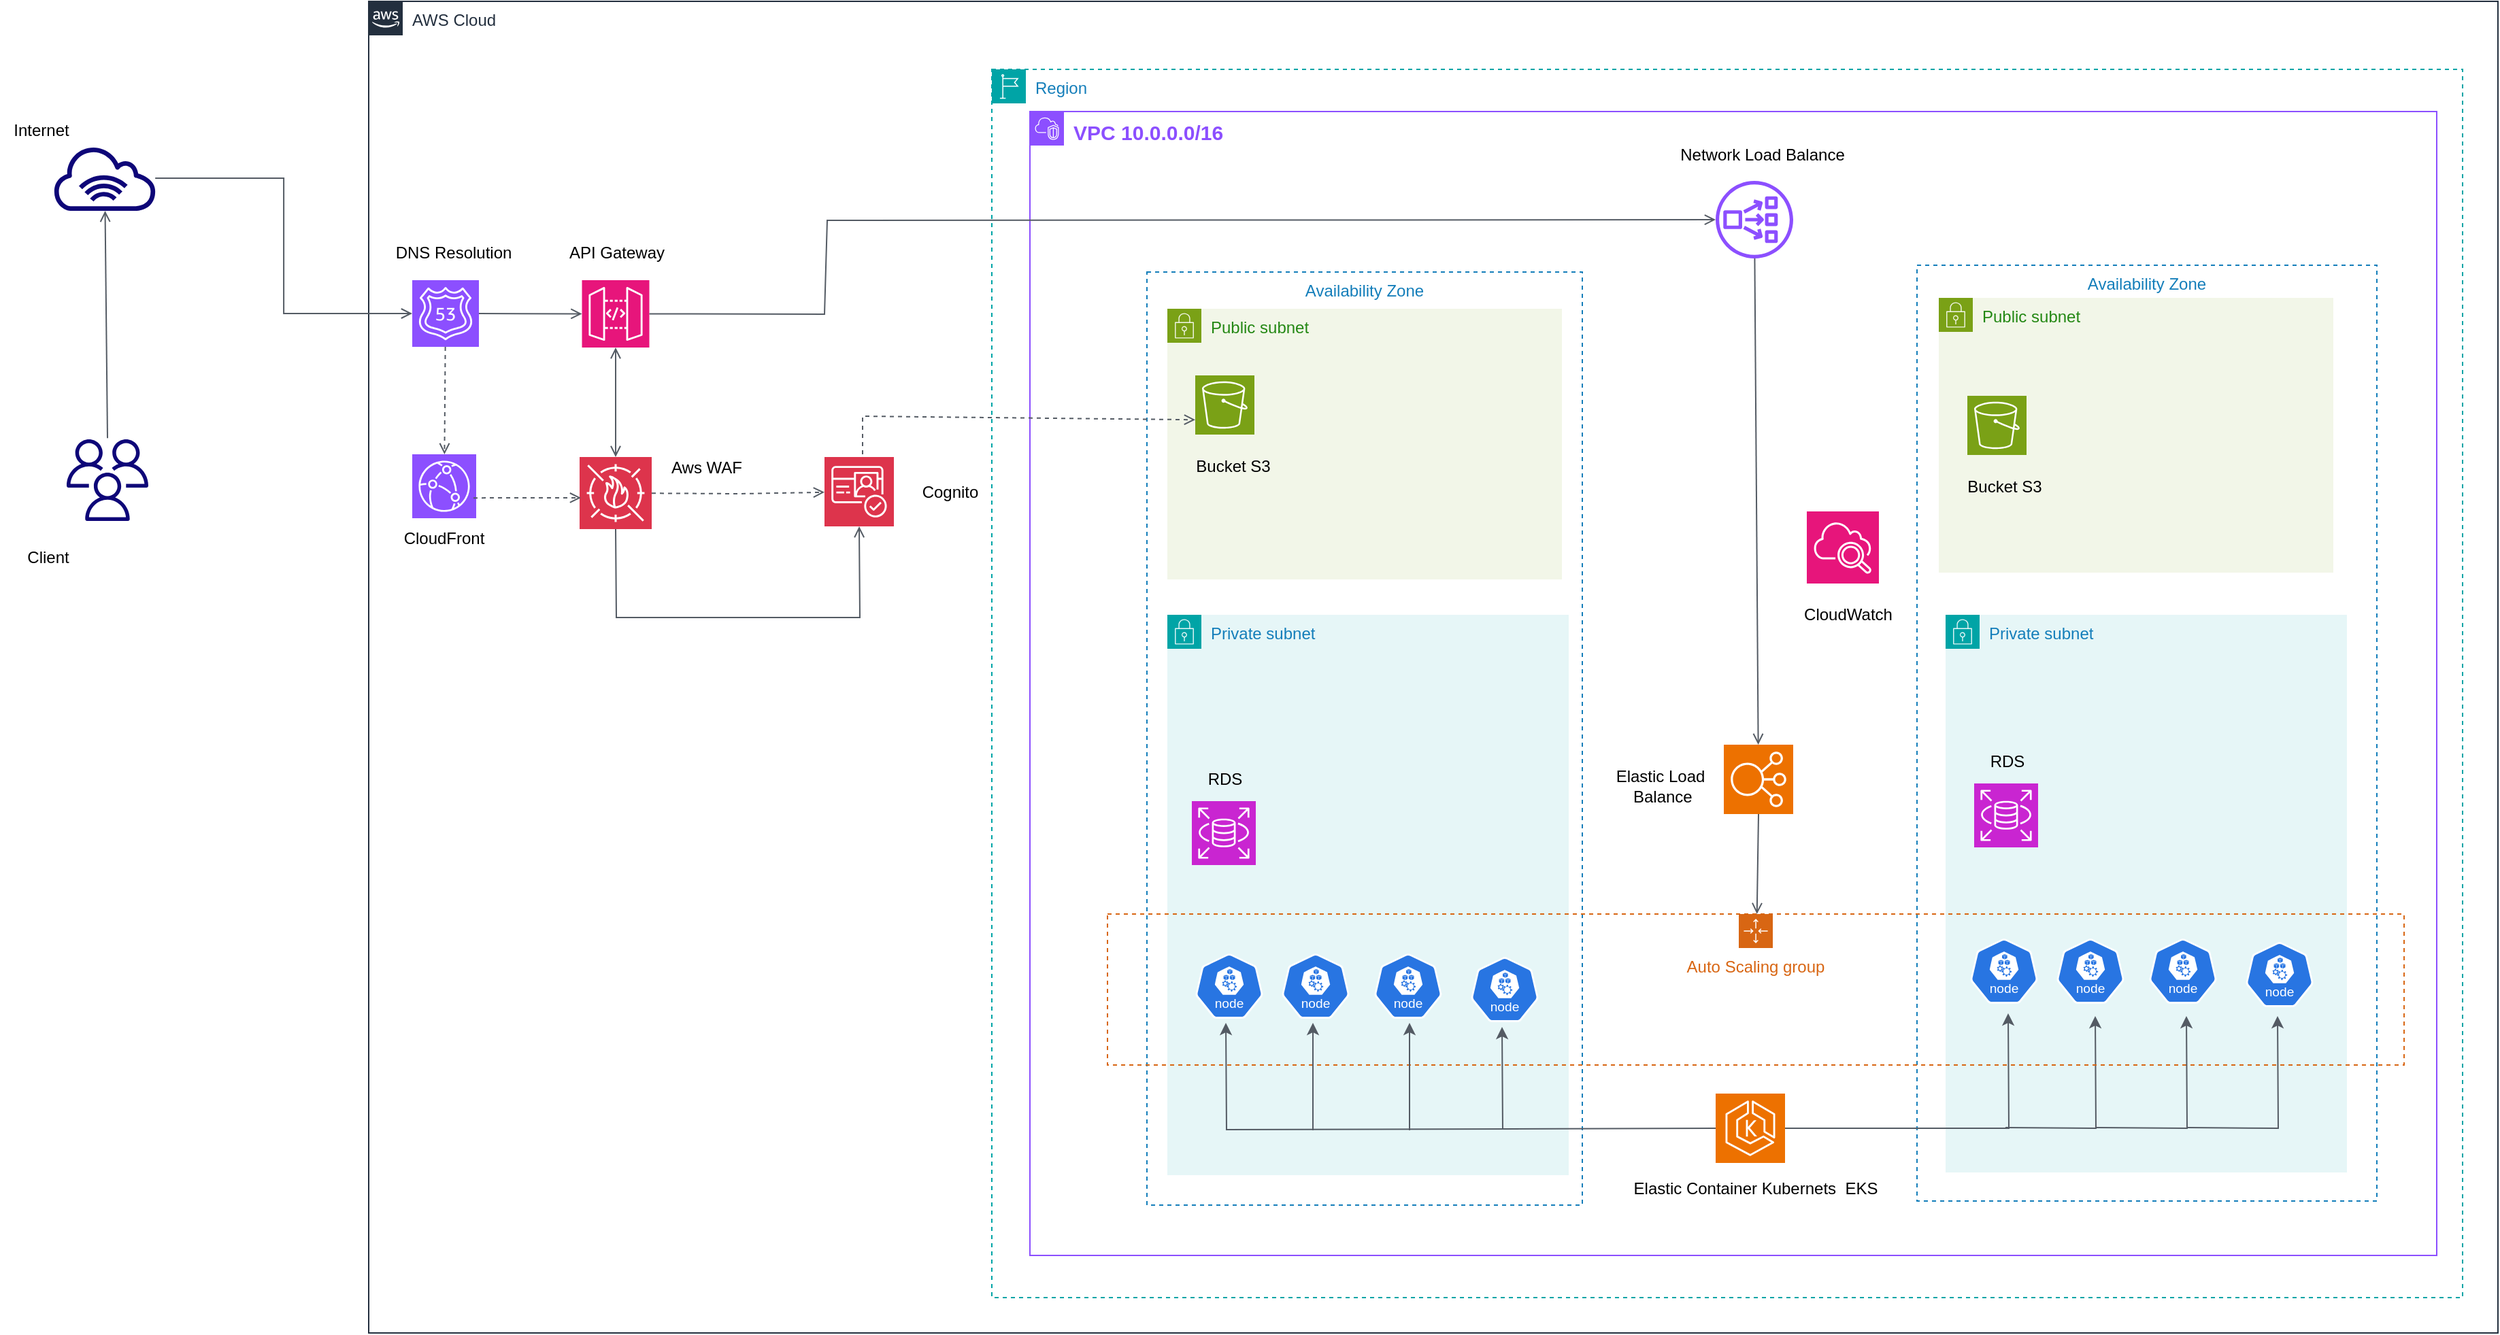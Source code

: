<mxfile version="25.0.3">
  <diagram name="Página-1" id="_rZulrzsdtSt4vWavjif">
    <mxGraphModel dx="2686" dy="780" grid="0" gridSize="10" guides="1" tooltips="1" connect="1" arrows="1" fold="1" page="0" pageScale="1" pageWidth="1169" pageHeight="827" math="0" shadow="0">
      <root>
        <mxCell id="0" />
        <mxCell id="1" parent="0" />
        <mxCell id="lu0znOIndSDiGiOmnlGc-1" value="AWS Cloud" style="points=[[0,0],[0.25,0],[0.5,0],[0.75,0],[1,0],[1,0.25],[1,0.5],[1,0.75],[1,1],[0.75,1],[0.5,1],[0.25,1],[0,1],[0,0.75],[0,0.5],[0,0.25]];outlineConnect=0;gradientColor=none;html=1;whiteSpace=wrap;fontSize=12;fontStyle=0;container=1;pointerEvents=0;collapsible=0;recursiveResize=0;shape=mxgraph.aws4.group;grIcon=mxgraph.aws4.group_aws_cloud_alt;strokeColor=#232F3E;fillColor=none;verticalAlign=top;align=left;spacingLeft=30;fontColor=#232F3E;dashed=0;" parent="1" vertex="1">
          <mxGeometry x="-485" y="145" width="1565" height="979" as="geometry" />
        </mxCell>
        <mxCell id="lu0znOIndSDiGiOmnlGc-4" value="Region" style="points=[[0,0],[0.25,0],[0.5,0],[0.75,0],[1,0],[1,0.25],[1,0.5],[1,0.75],[1,1],[0.75,1],[0.5,1],[0.25,1],[0,1],[0,0.75],[0,0.5],[0,0.25]];outlineConnect=0;gradientColor=none;html=1;whiteSpace=wrap;fontSize=12;fontStyle=0;container=1;pointerEvents=0;collapsible=0;recursiveResize=0;shape=mxgraph.aws4.group;grIcon=mxgraph.aws4.group_region;strokeColor=#00A4A6;fillColor=none;verticalAlign=top;align=left;spacingLeft=30;fontColor=#147EBA;dashed=1;" parent="lu0znOIndSDiGiOmnlGc-1" vertex="1">
          <mxGeometry x="458" y="50" width="1081" height="903" as="geometry" />
        </mxCell>
        <mxCell id="teR93byTSqqBIhb2rqv4-10" value="" style="sketch=0;points=[[0,0,0],[0.25,0,0],[0.5,0,0],[0.75,0,0],[1,0,0],[0,1,0],[0.25,1,0],[0.5,1,0],[0.75,1,0],[1,1,0],[0,0.25,0],[0,0.5,0],[0,0.75,0],[1,0.25,0],[1,0.5,0],[1,0.75,0]];outlineConnect=0;fontColor=#232F3E;fillColor=#DD344C;strokeColor=#ffffff;dashed=0;verticalLabelPosition=bottom;verticalAlign=top;align=center;html=1;fontSize=12;fontStyle=0;aspect=fixed;shape=mxgraph.aws4.resourceIcon;resIcon=mxgraph.aws4.cognito;" vertex="1" parent="lu0znOIndSDiGiOmnlGc-1">
          <mxGeometry x="335" y="335" width="51" height="51" as="geometry" />
        </mxCell>
        <mxCell id="teR93byTSqqBIhb2rqv4-13" value="" style="sketch=0;points=[[0,0,0],[0.25,0,0],[0.5,0,0],[0.75,0,0],[1,0,0],[0,1,0],[0.25,1,0],[0.5,1,0],[0.75,1,0],[1,1,0],[0,0.25,0],[0,0.5,0],[0,0.75,0],[1,0.25,0],[1,0.5,0],[1,0.75,0]];outlineConnect=0;fontColor=#232F3E;fillColor=#8C4FFF;strokeColor=#ffffff;dashed=0;verticalLabelPosition=bottom;verticalAlign=top;align=center;html=1;fontSize=12;fontStyle=0;aspect=fixed;shape=mxgraph.aws4.resourceIcon;resIcon=mxgraph.aws4.cloudfront;" vertex="1" parent="lu0znOIndSDiGiOmnlGc-1">
          <mxGeometry x="32" y="333" width="47" height="47" as="geometry" />
        </mxCell>
        <mxCell id="teR93byTSqqBIhb2rqv4-11" value="Cognito" style="text;html=1;align=center;verticalAlign=middle;resizable=0;points=[];autosize=1;strokeColor=none;fillColor=none;" vertex="1" parent="lu0znOIndSDiGiOmnlGc-1">
          <mxGeometry x="397" y="347.5" width="59" height="26" as="geometry" />
        </mxCell>
        <mxCell id="teR93byTSqqBIhb2rqv4-14" value="CloudFront" style="text;html=1;align=center;verticalAlign=middle;resizable=0;points=[];autosize=1;strokeColor=none;fillColor=none;" vertex="1" parent="lu0znOIndSDiGiOmnlGc-1">
          <mxGeometry x="16.13" y="382" width="77" height="26" as="geometry" />
        </mxCell>
        <mxCell id="teR93byTSqqBIhb2rqv4-15" value="" style="sketch=0;points=[[0,0,0],[0.25,0,0],[0.5,0,0],[0.75,0,0],[1,0,0],[0,1,0],[0.25,1,0],[0.5,1,0],[0.75,1,0],[1,1,0],[0,0.25,0],[0,0.5,0],[0,0.75,0],[1,0.25,0],[1,0.5,0],[1,0.75,0]];outlineConnect=0;fontColor=#232F3E;fillColor=#DD344C;strokeColor=#ffffff;dashed=0;verticalLabelPosition=bottom;verticalAlign=top;align=center;html=1;fontSize=12;fontStyle=0;aspect=fixed;shape=mxgraph.aws4.resourceIcon;resIcon=mxgraph.aws4.waf;" vertex="1" parent="lu0znOIndSDiGiOmnlGc-1">
          <mxGeometry x="155" y="335" width="53" height="53" as="geometry" />
        </mxCell>
        <mxCell id="teR93byTSqqBIhb2rqv4-16" value="" style="endArrow=open;html=1;rounded=0;strokeColor=#545B64;entryX=0.057;entryY=0.377;entryDx=0;entryDy=0;entryPerimeter=0;endFill=0;dashed=1;" edge="1" parent="lu0znOIndSDiGiOmnlGc-1">
          <mxGeometry width="50" height="50" relative="1" as="geometry">
            <mxPoint x="77" y="365.069" as="sourcePoint" />
            <mxPoint x="156.021" y="364.981" as="targetPoint" />
          </mxGeometry>
        </mxCell>
        <mxCell id="teR93byTSqqBIhb2rqv4-17" value="" style="sketch=0;points=[[0,0,0],[0.25,0,0],[0.5,0,0],[0.75,0,0],[1,0,0],[0,1,0],[0.25,1,0],[0.5,1,0],[0.75,1,0],[1,1,0],[0,0.25,0],[0,0.5,0],[0,0.75,0],[1,0.25,0],[1,0.5,0],[1,0.75,0]];outlineConnect=0;fontColor=#232F3E;fillColor=#8C4FFF;strokeColor=#ffffff;dashed=0;verticalLabelPosition=bottom;verticalAlign=top;align=center;html=1;fontSize=12;fontStyle=0;aspect=fixed;shape=mxgraph.aws4.resourceIcon;resIcon=mxgraph.aws4.route_53;" vertex="1" parent="lu0znOIndSDiGiOmnlGc-1">
          <mxGeometry x="32" y="205" width="49" height="49" as="geometry" />
        </mxCell>
        <mxCell id="teR93byTSqqBIhb2rqv4-20" value="" style="endArrow=open;html=1;rounded=0;strokeColor=#545B64;endFill=0;dashed=1;" edge="1" parent="lu0znOIndSDiGiOmnlGc-1" source="teR93byTSqqBIhb2rqv4-17" target="teR93byTSqqBIhb2rqv4-13">
          <mxGeometry width="50" height="50" relative="1" as="geometry">
            <mxPoint x="99" y="375.069" as="sourcePoint" />
            <mxPoint x="178" y="375" as="targetPoint" />
          </mxGeometry>
        </mxCell>
        <mxCell id="teR93byTSqqBIhb2rqv4-21" value="" style="sketch=0;points=[[0,0,0],[0.25,0,0],[0.5,0,0],[0.75,0,0],[1,0,0],[0,1,0],[0.25,1,0],[0.5,1,0],[0.75,1,0],[1,1,0],[0,0.25,0],[0,0.5,0],[0,0.75,0],[1,0.25,0],[1,0.5,0],[1,0.75,0]];outlineConnect=0;fontColor=#232F3E;fillColor=#E7157B;strokeColor=#ffffff;dashed=0;verticalLabelPosition=bottom;verticalAlign=top;align=center;html=1;fontSize=12;fontStyle=0;aspect=fixed;shape=mxgraph.aws4.resourceIcon;resIcon=mxgraph.aws4.api_gateway;" vertex="1" parent="lu0znOIndSDiGiOmnlGc-1">
          <mxGeometry x="156.75" y="205" width="49.5" height="49.5" as="geometry" />
        </mxCell>
        <mxCell id="teR93byTSqqBIhb2rqv4-22" value="" style="endArrow=open;html=1;rounded=0;strokeColor=#545B64;entryX=0;entryY=0.5;entryDx=0;entryDy=0;entryPerimeter=0;endFill=0;" edge="1" parent="lu0znOIndSDiGiOmnlGc-1" source="teR93byTSqqBIhb2rqv4-17" target="teR93byTSqqBIhb2rqv4-21">
          <mxGeometry width="50" height="50" relative="1" as="geometry">
            <mxPoint x="89" y="365.069" as="sourcePoint" />
            <mxPoint x="168" y="365" as="targetPoint" />
          </mxGeometry>
        </mxCell>
        <mxCell id="teR93byTSqqBIhb2rqv4-23" value="" style="endArrow=open;html=1;rounded=0;strokeColor=#545B64;entryX=0.5;entryY=0;entryDx=0;entryDy=0;entryPerimeter=0;endFill=0;startArrow=open;startFill=0;" edge="1" parent="lu0znOIndSDiGiOmnlGc-1" source="teR93byTSqqBIhb2rqv4-21" target="teR93byTSqqBIhb2rqv4-15">
          <mxGeometry width="50" height="50" relative="1" as="geometry">
            <mxPoint x="153" y="286" as="sourcePoint" />
            <mxPoint x="229" y="286" as="targetPoint" />
          </mxGeometry>
        </mxCell>
        <mxCell id="teR93byTSqqBIhb2rqv4-24" value="" style="endArrow=open;html=1;rounded=0;strokeColor=#545B64;endFill=0;dashed=1;" edge="1" parent="lu0znOIndSDiGiOmnlGc-1" source="teR93byTSqqBIhb2rqv4-15" target="teR93byTSqqBIhb2rqv4-10">
          <mxGeometry width="50" height="50" relative="1" as="geometry">
            <mxPoint x="101" y="250" as="sourcePoint" />
            <mxPoint x="177" y="250" as="targetPoint" />
            <Array as="points">
              <mxPoint x="272" y="362" />
            </Array>
          </mxGeometry>
        </mxCell>
        <mxCell id="teR93byTSqqBIhb2rqv4-25" value="Aws WAF" style="text;html=1;align=center;verticalAlign=middle;resizable=0;points=[];autosize=1;strokeColor=none;fillColor=none;" vertex="1" parent="lu0znOIndSDiGiOmnlGc-1">
          <mxGeometry x="213" y="330" width="70" height="26" as="geometry" />
        </mxCell>
        <mxCell id="teR93byTSqqBIhb2rqv4-26" value="DNS Resolution" style="text;html=1;align=center;verticalAlign=middle;resizable=0;points=[];autosize=1;strokeColor=none;fillColor=none;" vertex="1" parent="lu0znOIndSDiGiOmnlGc-1">
          <mxGeometry x="10" y="172" width="103" height="26" as="geometry" />
        </mxCell>
        <mxCell id="teR93byTSqqBIhb2rqv4-27" value="API Gateway" style="text;html=1;align=center;verticalAlign=middle;resizable=0;points=[];autosize=1;strokeColor=none;fillColor=none;" vertex="1" parent="lu0znOIndSDiGiOmnlGc-1">
          <mxGeometry x="137.5" y="172" width="88" height="26" as="geometry" />
        </mxCell>
        <mxCell id="teR93byTSqqBIhb2rqv4-33" value="" style="endArrow=open;html=1;rounded=0;strokeColor=#545B64;entryX=0.5;entryY=1;entryDx=0;entryDy=0;entryPerimeter=0;endFill=0;exitX=0.5;exitY=1;exitDx=0;exitDy=0;exitPerimeter=0;" edge="1" parent="lu0znOIndSDiGiOmnlGc-1" source="teR93byTSqqBIhb2rqv4-15" target="teR93byTSqqBIhb2rqv4-10">
          <mxGeometry width="50" height="50" relative="1" as="geometry">
            <mxPoint x="192" y="265" as="sourcePoint" />
            <mxPoint x="192" y="345" as="targetPoint" />
            <Array as="points">
              <mxPoint x="182" y="453" />
              <mxPoint x="361" y="453" />
            </Array>
          </mxGeometry>
        </mxCell>
        <mxCell id="lu0znOIndSDiGiOmnlGc-5" value="&lt;font style=&quot;font-size: 15px;&quot; color=&quot;#8c4fff&quot;&gt;&lt;b style=&quot;&quot;&gt;VPC 10.0.0.0/16&lt;/b&gt;&lt;/font&gt;" style="points=[[0,0],[0.25,0],[0.5,0],[0.75,0],[1,0],[1,0.25],[1,0.5],[1,0.75],[1,1],[0.75,1],[0.5,1],[0.25,1],[0,1],[0,0.75],[0,0.5],[0,0.25]];outlineConnect=0;gradientColor=none;html=1;whiteSpace=wrap;fontSize=12;fontStyle=0;container=1;pointerEvents=0;collapsible=0;recursiveResize=0;shape=mxgraph.aws4.group;grIcon=mxgraph.aws4.group_vpc2;strokeColor=#8C4FFF;fillColor=none;verticalAlign=top;align=left;spacingLeft=30;fontColor=#AAB7B8;dashed=0;" parent="1" vertex="1">
          <mxGeometry x="1" y="226" width="1034" height="841" as="geometry" />
        </mxCell>
        <mxCell id="lu0znOIndSDiGiOmnlGc-11" value="Availability Zone" style="fillColor=none;strokeColor=#147EBA;dashed=1;verticalAlign=top;fontStyle=0;fontColor=#147EBA;whiteSpace=wrap;html=1;" parent="lu0znOIndSDiGiOmnlGc-5" vertex="1">
          <mxGeometry x="652" y="113" width="338" height="688" as="geometry" />
        </mxCell>
        <mxCell id="lu0znOIndSDiGiOmnlGc-10" value="Availability Zone" style="fillColor=none;strokeColor=#147EBA;dashed=1;verticalAlign=top;fontStyle=0;fontColor=#147EBA;whiteSpace=wrap;html=1;" parent="lu0znOIndSDiGiOmnlGc-5" vertex="1">
          <mxGeometry x="86" y="118" width="320" height="686" as="geometry" />
        </mxCell>
        <mxCell id="lu0znOIndSDiGiOmnlGc-12" value="Public subnet" style="points=[[0,0],[0.25,0],[0.5,0],[0.75,0],[1,0],[1,0.25],[1,0.5],[1,0.75],[1,1],[0.75,1],[0.5,1],[0.25,1],[0,1],[0,0.75],[0,0.5],[0,0.25]];outlineConnect=0;gradientColor=none;html=1;whiteSpace=wrap;fontSize=12;fontStyle=0;container=1;pointerEvents=0;collapsible=0;recursiveResize=0;shape=mxgraph.aws4.group;grIcon=mxgraph.aws4.group_security_group;grStroke=0;strokeColor=#7AA116;fillColor=#F2F6E8;verticalAlign=top;align=left;spacingLeft=30;fontColor=#248814;dashed=0;" parent="lu0znOIndSDiGiOmnlGc-5" vertex="1">
          <mxGeometry x="101" y="145" width="290" height="199" as="geometry" />
        </mxCell>
        <mxCell id="lu0znOIndSDiGiOmnlGc-16" value="Public subnet" style="points=[[0,0],[0.25,0],[0.5,0],[0.75,0],[1,0],[1,0.25],[1,0.5],[1,0.75],[1,1],[0.75,1],[0.5,1],[0.25,1],[0,1],[0,0.75],[0,0.5],[0,0.25]];outlineConnect=0;gradientColor=none;html=1;whiteSpace=wrap;fontSize=12;fontStyle=0;container=1;pointerEvents=0;collapsible=0;recursiveResize=0;shape=mxgraph.aws4.group;grIcon=mxgraph.aws4.group_security_group;grStroke=0;strokeColor=#7AA116;fillColor=#F2F6E8;verticalAlign=top;align=left;spacingLeft=30;fontColor=#248814;dashed=0;" parent="lu0znOIndSDiGiOmnlGc-5" vertex="1">
          <mxGeometry x="668" y="137" width="290" height="202" as="geometry" />
        </mxCell>
        <mxCell id="lu0znOIndSDiGiOmnlGc-17" value="Private subnet" style="points=[[0,0],[0.25,0],[0.5,0],[0.75,0],[1,0],[1,0.25],[1,0.5],[1,0.75],[1,1],[0.75,1],[0.5,1],[0.25,1],[0,1],[0,0.75],[0,0.5],[0,0.25]];outlineConnect=0;gradientColor=none;html=1;whiteSpace=wrap;fontSize=12;fontStyle=0;container=1;pointerEvents=0;collapsible=0;recursiveResize=0;shape=mxgraph.aws4.group;grIcon=mxgraph.aws4.group_security_group;grStroke=0;strokeColor=#00A4A6;fillColor=#E6F6F7;verticalAlign=top;align=left;spacingLeft=30;fontColor=#147EBA;dashed=0;" parent="lu0znOIndSDiGiOmnlGc-5" vertex="1">
          <mxGeometry x="101" y="370" width="295" height="412" as="geometry" />
        </mxCell>
        <mxCell id="lu0znOIndSDiGiOmnlGc-18" value="Private subnet" style="points=[[0,0],[0.25,0],[0.5,0],[0.75,0],[1,0],[1,0.25],[1,0.5],[1,0.75],[1,1],[0.75,1],[0.5,1],[0.25,1],[0,1],[0,0.75],[0,0.5],[0,0.25]];outlineConnect=0;gradientColor=none;html=1;whiteSpace=wrap;fontSize=12;fontStyle=0;container=1;pointerEvents=0;collapsible=0;recursiveResize=0;shape=mxgraph.aws4.group;grIcon=mxgraph.aws4.group_security_group;grStroke=0;strokeColor=#00A4A6;fillColor=#E6F6F7;verticalAlign=top;align=left;spacingLeft=30;fontColor=#147EBA;dashed=0;" parent="lu0znOIndSDiGiOmnlGc-5" vertex="1">
          <mxGeometry x="673" y="370" width="295" height="410" as="geometry" />
        </mxCell>
        <mxCell id="teR93byTSqqBIhb2rqv4-61" style="edgeStyle=orthogonalEdgeStyle;rounded=0;orthogonalLoop=1;jettySize=auto;html=1;strokeColor=#545B64;" edge="1" parent="lu0znOIndSDiGiOmnlGc-18" source="teR93byTSqqBIhb2rqv4-34">
          <mxGeometry relative="1" as="geometry">
            <mxPoint x="261" y="370" as="sourcePoint" />
            <mxPoint x="46" y="293" as="targetPoint" />
            <Array as="points" />
          </mxGeometry>
        </mxCell>
        <mxCell id="teR93byTSqqBIhb2rqv4-62" style="edgeStyle=orthogonalEdgeStyle;rounded=0;orthogonalLoop=1;jettySize=auto;html=1;strokeColor=#545B64;" edge="1" parent="lu0znOIndSDiGiOmnlGc-18">
          <mxGeometry relative="1" as="geometry">
            <mxPoint x="44" y="377" as="sourcePoint" />
            <mxPoint x="110" y="295" as="targetPoint" />
            <Array as="points" />
          </mxGeometry>
        </mxCell>
        <mxCell id="teR93byTSqqBIhb2rqv4-64" style="edgeStyle=orthogonalEdgeStyle;rounded=0;orthogonalLoop=1;jettySize=auto;html=1;strokeColor=#545B64;" edge="1" parent="lu0znOIndSDiGiOmnlGc-18">
          <mxGeometry relative="1" as="geometry">
            <mxPoint x="178" y="377" as="sourcePoint" />
            <mxPoint x="244" y="295" as="targetPoint" />
            <Array as="points" />
          </mxGeometry>
        </mxCell>
        <mxCell id="teR93byTSqqBIhb2rqv4-84" value="" style="sketch=0;points=[[0,0,0],[0.25,0,0],[0.5,0,0],[0.75,0,0],[1,0,0],[0,1,0],[0.25,1,0],[0.5,1,0],[0.75,1,0],[1,1,0],[0,0.25,0],[0,0.5,0],[0,0.75,0],[1,0.25,0],[1,0.5,0],[1,0.75,0]];outlineConnect=0;fontColor=#232F3E;fillColor=#C925D1;strokeColor=#ffffff;dashed=0;verticalLabelPosition=bottom;verticalAlign=top;align=center;html=1;fontSize=12;fontStyle=0;aspect=fixed;shape=mxgraph.aws4.resourceIcon;resIcon=mxgraph.aws4.rds;" vertex="1" parent="lu0znOIndSDiGiOmnlGc-18">
          <mxGeometry x="21" y="124" width="47" height="47" as="geometry" />
        </mxCell>
        <mxCell id="teR93byTSqqBIhb2rqv4-85" value="RDS" style="text;html=1;align=center;verticalAlign=middle;resizable=0;points=[];autosize=1;strokeColor=none;fillColor=none;" vertex="1" parent="lu0znOIndSDiGiOmnlGc-18">
          <mxGeometry x="23" y="95" width="43" height="26" as="geometry" />
        </mxCell>
        <mxCell id="teR93byTSqqBIhb2rqv4-32" value="Bucket S3" style="text;html=1;align=center;verticalAlign=middle;resizable=0;points=[];autosize=1;strokeColor=none;fillColor=none;" vertex="1" parent="lu0znOIndSDiGiOmnlGc-5">
          <mxGeometry x="112" y="248" width="73" height="26" as="geometry" />
        </mxCell>
        <mxCell id="teR93byTSqqBIhb2rqv4-35" value="Elastic Container Kubernets&amp;nbsp; EKS" style="text;html=1;align=center;verticalAlign=middle;resizable=0;points=[];autosize=1;strokeColor=none;fillColor=none;" vertex="1" parent="lu0znOIndSDiGiOmnlGc-5">
          <mxGeometry x="434" y="779" width="197" height="26" as="geometry" />
        </mxCell>
        <mxCell id="teR93byTSqqBIhb2rqv4-69" value="" style="aspect=fixed;sketch=0;html=1;dashed=0;whitespace=wrap;verticalLabelPosition=bottom;verticalAlign=top;fillColor=#2875E2;strokeColor=#ffffff;points=[[0.005,0.63,0],[0.1,0.2,0],[0.9,0.2,0],[0.5,0,0],[0.995,0.63,0],[0.72,0.99,0],[0.5,1,0],[0.28,0.99,0]];shape=mxgraph.kubernetes.icon2;kubernetesLabel=1;prIcon=node" vertex="1" parent="lu0znOIndSDiGiOmnlGc-5">
          <mxGeometry x="121.5" y="619" width="50" height="48" as="geometry" />
        </mxCell>
        <mxCell id="teR93byTSqqBIhb2rqv4-70" value="" style="aspect=fixed;sketch=0;html=1;dashed=0;whitespace=wrap;verticalLabelPosition=bottom;verticalAlign=top;fillColor=#2875E2;strokeColor=#ffffff;points=[[0.005,0.63,0],[0.1,0.2,0],[0.9,0.2,0],[0.5,0,0],[0.995,0.63,0],[0.72,0.99,0],[0.5,1,0],[0.28,0.99,0]];shape=mxgraph.kubernetes.icon2;kubernetesLabel=1;prIcon=node" vertex="1" parent="lu0znOIndSDiGiOmnlGc-5">
          <mxGeometry x="185" y="619" width="50" height="48" as="geometry" />
        </mxCell>
        <mxCell id="teR93byTSqqBIhb2rqv4-73" value="" style="aspect=fixed;sketch=0;html=1;dashed=0;whitespace=wrap;verticalLabelPosition=bottom;verticalAlign=top;fillColor=#2875E2;strokeColor=#ffffff;points=[[0.005,0.63,0],[0.1,0.2,0],[0.9,0.2,0],[0.5,0,0],[0.995,0.63,0],[0.72,0.99,0],[0.5,1,0],[0.28,0.99,0]];shape=mxgraph.kubernetes.icon2;kubernetesLabel=1;prIcon=node" vertex="1" parent="lu0znOIndSDiGiOmnlGc-5">
          <mxGeometry x="691" y="608" width="50" height="48" as="geometry" />
        </mxCell>
        <mxCell id="teR93byTSqqBIhb2rqv4-74" value="" style="aspect=fixed;sketch=0;html=1;dashed=0;whitespace=wrap;verticalLabelPosition=bottom;verticalAlign=top;fillColor=#2875E2;strokeColor=#ffffff;points=[[0.005,0.63,0],[0.1,0.2,0],[0.9,0.2,0],[0.5,0,0],[0.995,0.63,0],[0.72,0.99,0],[0.5,1,0],[0.28,0.99,0]];shape=mxgraph.kubernetes.icon2;kubernetesLabel=1;prIcon=node" vertex="1" parent="lu0znOIndSDiGiOmnlGc-5">
          <mxGeometry x="754.5" y="608" width="50" height="48" as="geometry" />
        </mxCell>
        <mxCell id="teR93byTSqqBIhb2rqv4-75" value="" style="aspect=fixed;sketch=0;html=1;dashed=0;whitespace=wrap;verticalLabelPosition=bottom;verticalAlign=top;fillColor=#2875E2;strokeColor=#ffffff;points=[[0.005,0.63,0],[0.1,0.2,0],[0.9,0.2,0],[0.5,0,0],[0.995,0.63,0],[0.72,0.99,0],[0.5,1,0],[0.28,0.99,0]];shape=mxgraph.kubernetes.icon2;kubernetesLabel=1;prIcon=node" vertex="1" parent="lu0znOIndSDiGiOmnlGc-5">
          <mxGeometry x="822.5" y="608" width="49.99" height="48" as="geometry" />
        </mxCell>
        <mxCell id="teR93byTSqqBIhb2rqv4-76" value="" style="aspect=fixed;sketch=0;html=1;dashed=0;whitespace=wrap;verticalLabelPosition=bottom;verticalAlign=top;fillColor=#2875E2;strokeColor=#ffffff;points=[[0.005,0.63,0],[0.1,0.2,0],[0.9,0.2,0],[0.5,0,0],[0.995,0.63,0],[0.72,0.99,0],[0.5,1,0],[0.28,0.99,0]];shape=mxgraph.kubernetes.icon2;kubernetesLabel=1;prIcon=node" vertex="1" parent="lu0znOIndSDiGiOmnlGc-5">
          <mxGeometry x="893.5" y="610.5" width="50" height="48" as="geometry" />
        </mxCell>
        <mxCell id="teR93byTSqqBIhb2rqv4-78" value="" style="sketch=0;points=[[0,0,0],[0.25,0,0],[0.5,0,0],[0.75,0,0],[1,0,0],[0,1,0],[0.25,1,0],[0.5,1,0],[0.75,1,0],[1,1,0],[0,0.25,0],[0,0.5,0],[0,0.75,0],[1,0.25,0],[1,0.5,0],[1,0.75,0]];outlineConnect=0;fontColor=#232F3E;fillColor=#C925D1;strokeColor=#ffffff;dashed=0;verticalLabelPosition=bottom;verticalAlign=top;align=center;html=1;fontSize=12;fontStyle=0;aspect=fixed;shape=mxgraph.aws4.resourceIcon;resIcon=mxgraph.aws4.rds;" vertex="1" parent="lu0znOIndSDiGiOmnlGc-5">
          <mxGeometry x="119" y="507" width="47" height="47" as="geometry" />
        </mxCell>
        <mxCell id="teR93byTSqqBIhb2rqv4-79" value="RDS" style="text;html=1;align=center;verticalAlign=middle;resizable=0;points=[];autosize=1;strokeColor=none;fillColor=none;" vertex="1" parent="lu0znOIndSDiGiOmnlGc-5">
          <mxGeometry x="121" y="478" width="43" height="26" as="geometry" />
        </mxCell>
        <mxCell id="teR93byTSqqBIhb2rqv4-80" value="" style="sketch=0;outlineConnect=0;fontColor=#232F3E;gradientColor=none;fillColor=#8C4FFF;strokeColor=none;dashed=0;verticalLabelPosition=bottom;verticalAlign=top;align=center;html=1;fontSize=12;fontStyle=0;aspect=fixed;pointerEvents=1;shape=mxgraph.aws4.network_load_balancer;" vertex="1" parent="lu0znOIndSDiGiOmnlGc-5">
          <mxGeometry x="504" y="51" width="57" height="57" as="geometry" />
        </mxCell>
        <mxCell id="teR93byTSqqBIhb2rqv4-81" value="Network Load Balance" style="text;html=1;align=center;verticalAlign=middle;resizable=0;points=[];autosize=1;strokeColor=none;fillColor=none;" vertex="1" parent="lu0znOIndSDiGiOmnlGc-5">
          <mxGeometry x="468" y="19" width="139" height="26" as="geometry" />
        </mxCell>
        <mxCell id="teR93byTSqqBIhb2rqv4-12" value="" style="sketch=0;points=[[0,0,0],[0.25,0,0],[0.5,0,0],[0.75,0,0],[1,0,0],[0,1,0],[0.25,1,0],[0.5,1,0],[0.75,1,0],[1,1,0],[0,0.25,0],[0,0.5,0],[0,0.75,0],[1,0.25,0],[1,0.5,0],[1,0.75,0]];outlineConnect=0;fontColor=#232F3E;fillColor=#7AA116;strokeColor=#ffffff;dashed=0;verticalLabelPosition=bottom;verticalAlign=top;align=center;html=1;fontSize=12;fontStyle=0;aspect=fixed;shape=mxgraph.aws4.resourceIcon;resIcon=mxgraph.aws4.s3;" vertex="1" parent="lu0znOIndSDiGiOmnlGc-5">
          <mxGeometry x="121.5" y="194" width="43.5" height="43.5" as="geometry" />
        </mxCell>
        <mxCell id="teR93byTSqqBIhb2rqv4-89" value="Bucket S3" style="text;html=1;align=center;verticalAlign=middle;resizable=0;points=[];autosize=1;strokeColor=none;fillColor=none;" vertex="1" parent="lu0znOIndSDiGiOmnlGc-5">
          <mxGeometry x="679.5" y="263" width="73" height="26" as="geometry" />
        </mxCell>
        <mxCell id="teR93byTSqqBIhb2rqv4-90" value="" style="sketch=0;points=[[0,0,0],[0.25,0,0],[0.5,0,0],[0.75,0,0],[1,0,0],[0,1,0],[0.25,1,0],[0.5,1,0],[0.75,1,0],[1,1,0],[0,0.25,0],[0,0.5,0],[0,0.75,0],[1,0.25,0],[1,0.5,0],[1,0.75,0]];outlineConnect=0;fontColor=#232F3E;fillColor=#7AA116;strokeColor=#ffffff;dashed=0;verticalLabelPosition=bottom;verticalAlign=top;align=center;html=1;fontSize=12;fontStyle=0;aspect=fixed;shape=mxgraph.aws4.resourceIcon;resIcon=mxgraph.aws4.s3;" vertex="1" parent="lu0znOIndSDiGiOmnlGc-5">
          <mxGeometry x="689" y="209" width="43.5" height="43.5" as="geometry" />
        </mxCell>
        <mxCell id="teR93byTSqqBIhb2rqv4-91" value="" style="sketch=0;points=[[0,0,0],[0.25,0,0],[0.5,0,0],[0.75,0,0],[1,0,0],[0,1,0],[0.25,1,0],[0.5,1,0],[0.75,1,0],[1,1,0],[0,0.25,0],[0,0.5,0],[0,0.75,0],[1,0.25,0],[1,0.5,0],[1,0.75,0]];outlineConnect=0;fontColor=#232F3E;fillColor=#ED7100;strokeColor=#ffffff;dashed=0;verticalLabelPosition=bottom;verticalAlign=top;align=center;html=1;fontSize=12;fontStyle=0;aspect=fixed;shape=mxgraph.aws4.resourceIcon;resIcon=mxgraph.aws4.elastic_load_balancing;" vertex="1" parent="lu0znOIndSDiGiOmnlGc-5">
          <mxGeometry x="510" y="465.5" width="51" height="51" as="geometry" />
        </mxCell>
        <mxCell id="teR93byTSqqBIhb2rqv4-92" value="Elastic Load&lt;div&gt;&amp;nbsp;Balance&lt;/div&gt;" style="text;html=1;align=center;verticalAlign=middle;resizable=0;points=[];autosize=1;strokeColor=none;fillColor=none;" vertex="1" parent="lu0znOIndSDiGiOmnlGc-5">
          <mxGeometry x="421" y="475.5" width="83" height="41" as="geometry" />
        </mxCell>
        <mxCell id="teR93byTSqqBIhb2rqv4-93" value="" style="endArrow=open;html=1;rounded=0;strokeColor=#545B64;endFill=0;" edge="1" parent="lu0znOIndSDiGiOmnlGc-5" source="teR93byTSqqBIhb2rqv4-80" target="teR93byTSqqBIhb2rqv4-91">
          <mxGeometry width="50" height="50" relative="1" as="geometry">
            <mxPoint x="-294" y="317" as="sourcePoint" />
            <mxPoint x="-115" y="315" as="targetPoint" />
            <Array as="points" />
          </mxGeometry>
        </mxCell>
        <mxCell id="teR93byTSqqBIhb2rqv4-96" value="" style="sketch=0;points=[[0,0,0],[0.25,0,0],[0.5,0,0],[0.75,0,0],[1,0,0],[0,1,0],[0.25,1,0],[0.5,1,0],[0.75,1,0],[1,1,0],[0,0.25,0],[0,0.5,0],[0,0.75,0],[1,0.25,0],[1,0.5,0],[1,0.75,0]];points=[[0,0,0],[0.25,0,0],[0.5,0,0],[0.75,0,0],[1,0,0],[0,1,0],[0.25,1,0],[0.5,1,0],[0.75,1,0],[1,1,0],[0,0.25,0],[0,0.5,0],[0,0.75,0],[1,0.25,0],[1,0.5,0],[1,0.75,0]];outlineConnect=0;fontColor=#232F3E;fillColor=#E7157B;strokeColor=#ffffff;dashed=0;verticalLabelPosition=bottom;verticalAlign=top;align=center;html=1;fontSize=12;fontStyle=0;aspect=fixed;shape=mxgraph.aws4.resourceIcon;resIcon=mxgraph.aws4.cloudwatch_2;" vertex="1" parent="lu0znOIndSDiGiOmnlGc-5">
          <mxGeometry x="571" y="294" width="53" height="53" as="geometry" />
        </mxCell>
        <mxCell id="teR93byTSqqBIhb2rqv4-97" value="CloudWatch" style="text;html=1;align=center;verticalAlign=middle;resizable=0;points=[];autosize=1;strokeColor=none;fillColor=none;" vertex="1" parent="lu0znOIndSDiGiOmnlGc-5">
          <mxGeometry x="559" y="357" width="83" height="26" as="geometry" />
        </mxCell>
        <mxCell id="lu0znOIndSDiGiOmnlGc-9" value="" style="sketch=0;outlineConnect=0;fontColor=#0E0678;gradientColor=none;fillColor=#0E0678;strokeColor=none;dashed=0;verticalLabelPosition=bottom;verticalAlign=top;align=center;html=1;fontSize=12;fontStyle=0;aspect=fixed;pointerEvents=1;shape=mxgraph.aws4.internet_alt1;labelBackgroundColor=none;labelBorderColor=#0E0678;" parent="1" vertex="1">
          <mxGeometry x="-718" y="251" width="78" height="48" as="geometry" />
        </mxCell>
        <mxCell id="teR93byTSqqBIhb2rqv4-1" value="" style="sketch=0;outlineConnect=0;fontColor=#232F3E;gradientColor=none;fillColor=#0E0678;strokeColor=none;dashed=0;verticalLabelPosition=bottom;verticalAlign=top;align=center;html=1;fontSize=12;fontStyle=0;aspect=fixed;pointerEvents=1;shape=mxgraph.aws4.users;" vertex="1" parent="1">
          <mxGeometry x="-707" y="467" width="60" height="60" as="geometry" />
        </mxCell>
        <mxCell id="teR93byTSqqBIhb2rqv4-8" value="" style="edgeStyle=orthogonalEdgeStyle;html=1;endArrow=open;elbow=vertical;startArrow=none;endFill=0;strokeColor=#545B64;rounded=0;entryX=0;entryY=0.5;entryDx=0;entryDy=0;entryPerimeter=0;" edge="1" parent="1" source="lu0znOIndSDiGiOmnlGc-9" target="teR93byTSqqBIhb2rqv4-17">
          <mxGeometry width="100" relative="1" as="geometry">
            <mxPoint x="-102" y="478" as="sourcePoint" />
            <mxPoint x="11" y="406" as="targetPoint" />
            <Array as="points" />
          </mxGeometry>
        </mxCell>
        <mxCell id="teR93byTSqqBIhb2rqv4-19" value="" style="endArrow=open;html=1;rounded=0;strokeColor=#545B64;endFill=0;" edge="1" parent="1" target="lu0znOIndSDiGiOmnlGc-9">
          <mxGeometry width="50" height="50" relative="1" as="geometry">
            <mxPoint x="-677" y="466.069" as="sourcePoint" />
            <mxPoint x="-598" y="466" as="targetPoint" />
          </mxGeometry>
        </mxCell>
        <mxCell id="teR93byTSqqBIhb2rqv4-30" value="Internet" style="text;html=1;align=center;verticalAlign=middle;resizable=0;points=[];autosize=1;strokeColor=none;fillColor=none;" vertex="1" parent="1">
          <mxGeometry x="-756" y="227" width="59" height="26" as="geometry" />
        </mxCell>
        <mxCell id="teR93byTSqqBIhb2rqv4-31" value="Client" style="text;html=1;align=center;verticalAlign=middle;resizable=0;points=[];autosize=1;strokeColor=none;fillColor=none;" vertex="1" parent="1">
          <mxGeometry x="-746" y="541" width="49" height="26" as="geometry" />
        </mxCell>
        <mxCell id="teR93byTSqqBIhb2rqv4-29" value="" style="endArrow=open;html=1;rounded=0;strokeColor=#545B64;entryX=0;entryY=0.75;entryDx=0;entryDy=0;entryPerimeter=0;dashed=1;endFill=0;" edge="1" parent="1" target="teR93byTSqqBIhb2rqv4-12">
          <mxGeometry width="50" height="50" relative="1" as="geometry">
            <mxPoint x="-122" y="478" as="sourcePoint" />
            <mxPoint x="-113" y="447" as="targetPoint" />
            <Array as="points">
              <mxPoint x="-122" y="450" />
            </Array>
          </mxGeometry>
        </mxCell>
        <mxCell id="teR93byTSqqBIhb2rqv4-38" value="Auto Scaling group" style="points=[[0,0],[0.25,0],[0.5,0],[0.75,0],[1,0],[1,0.25],[1,0.5],[1,0.75],[1,1],[0.75,1],[0.5,1],[0.25,1],[0,1],[0,0.75],[0,0.5],[0,0.25]];outlineConnect=0;gradientColor=none;html=1;whiteSpace=wrap;fontSize=12;fontStyle=0;container=1;pointerEvents=0;collapsible=0;recursiveResize=0;shape=mxgraph.aws4.groupCenter;grIcon=mxgraph.aws4.group_auto_scaling_group;grStroke=1;strokeColor=#D86613;fillColor=none;verticalAlign=top;align=center;fontColor=#D86613;dashed=1;spacingTop=25;" vertex="1" parent="1">
          <mxGeometry x="58" y="816" width="953" height="111" as="geometry" />
        </mxCell>
        <mxCell id="teR93byTSqqBIhb2rqv4-34" value="" style="sketch=0;points=[[0,0,0],[0.25,0,0],[0.5,0,0],[0.75,0,0],[1,0,0],[0,1,0],[0.25,1,0],[0.5,1,0],[0.75,1,0],[1,1,0],[0,0.25,0],[0,0.5,0],[0,0.75,0],[1,0.25,0],[1,0.5,0],[1,0.75,0]];outlineConnect=0;fontColor=#232F3E;fillColor=#ED7100;strokeColor=#ffffff;dashed=0;verticalLabelPosition=bottom;verticalAlign=top;align=center;html=1;fontSize=12;fontStyle=0;aspect=fixed;shape=mxgraph.aws4.resourceIcon;resIcon=mxgraph.aws4.eks;" vertex="1" parent="teR93byTSqqBIhb2rqv4-38">
          <mxGeometry x="447" y="132" width="51" height="51" as="geometry" />
        </mxCell>
        <mxCell id="teR93byTSqqBIhb2rqv4-57" style="edgeStyle=orthogonalEdgeStyle;rounded=0;orthogonalLoop=1;jettySize=auto;html=1;entryX=0.5;entryY=1;entryDx=0;entryDy=0;entryPerimeter=0;strokeColor=#545B64;" edge="1" parent="teR93byTSqqBIhb2rqv4-38">
          <mxGeometry relative="1" as="geometry">
            <mxPoint x="447" y="157.529" as="sourcePoint" />
            <mxPoint x="290" y="83.0" as="targetPoint" />
          </mxGeometry>
        </mxCell>
        <mxCell id="teR93byTSqqBIhb2rqv4-71" value="" style="aspect=fixed;sketch=0;html=1;dashed=0;whitespace=wrap;verticalLabelPosition=bottom;verticalAlign=top;fillColor=#2875E2;strokeColor=#ffffff;points=[[0.005,0.63,0],[0.1,0.2,0],[0.9,0.2,0],[0.5,0,0],[0.995,0.63,0],[0.72,0.99,0],[0.5,1,0],[0.28,0.99,0]];shape=mxgraph.kubernetes.icon2;kubernetesLabel=1;prIcon=node" vertex="1" parent="teR93byTSqqBIhb2rqv4-38">
          <mxGeometry x="196" y="29" width="49.99" height="48" as="geometry" />
        </mxCell>
        <mxCell id="teR93byTSqqBIhb2rqv4-72" value="" style="aspect=fixed;sketch=0;html=1;dashed=0;whitespace=wrap;verticalLabelPosition=bottom;verticalAlign=top;fillColor=#2875E2;strokeColor=#ffffff;points=[[0.005,0.63,0],[0.1,0.2,0],[0.9,0.2,0],[0.5,0,0],[0.995,0.63,0],[0.72,0.99,0],[0.5,1,0],[0.28,0.99,0]];shape=mxgraph.kubernetes.icon2;kubernetesLabel=1;prIcon=node" vertex="1" parent="teR93byTSqqBIhb2rqv4-38">
          <mxGeometry x="267" y="31.5" width="50" height="48" as="geometry" />
        </mxCell>
        <mxCell id="teR93byTSqqBIhb2rqv4-58" style="edgeStyle=orthogonalEdgeStyle;rounded=0;orthogonalLoop=1;jettySize=auto;html=1;entryX=0.5;entryY=1;entryDx=0;entryDy=0;entryPerimeter=0;strokeColor=#545B64;" edge="1" parent="1">
          <mxGeometry relative="1" as="geometry">
            <mxPoint x="360" y="974" as="sourcePoint" />
            <mxPoint x="145" y="896.0" as="targetPoint" />
            <Array as="points" />
          </mxGeometry>
        </mxCell>
        <mxCell id="teR93byTSqqBIhb2rqv4-59" style="edgeStyle=orthogonalEdgeStyle;rounded=0;orthogonalLoop=1;jettySize=auto;html=1;entryX=0.5;entryY=1;entryDx=0;entryDy=0;entryPerimeter=0;strokeColor=#545B64;" edge="1" parent="1">
          <mxGeometry relative="1" as="geometry">
            <mxPoint x="209" y="975" as="sourcePoint" />
            <mxPoint x="209" y="896" as="targetPoint" />
            <Array as="points" />
          </mxGeometry>
        </mxCell>
        <mxCell id="teR93byTSqqBIhb2rqv4-60" style="edgeStyle=orthogonalEdgeStyle;rounded=0;orthogonalLoop=1;jettySize=auto;html=1;entryX=0.5;entryY=1;entryDx=0;entryDy=0;entryPerimeter=0;strokeColor=#545B64;" edge="1" parent="1">
          <mxGeometry relative="1" as="geometry">
            <mxPoint x="280" y="975" as="sourcePoint" />
            <mxPoint x="280" y="896" as="targetPoint" />
            <Array as="points" />
          </mxGeometry>
        </mxCell>
        <mxCell id="teR93byTSqqBIhb2rqv4-63" style="edgeStyle=orthogonalEdgeStyle;rounded=0;orthogonalLoop=1;jettySize=auto;html=1;strokeColor=#545B64;" edge="1" parent="1">
          <mxGeometry relative="1" as="geometry">
            <mxPoint x="785" y="973" as="sourcePoint" />
            <mxPoint x="851" y="891" as="targetPoint" />
            <Array as="points" />
          </mxGeometry>
        </mxCell>
        <mxCell id="teR93byTSqqBIhb2rqv4-88" value="" style="endArrow=open;html=1;rounded=0;strokeColor=#545B64;endFill=0;exitX=1;exitY=0.5;exitDx=0;exitDy=0;exitPerimeter=0;" edge="1" parent="1" source="teR93byTSqqBIhb2rqv4-21" target="teR93byTSqqBIhb2rqv4-80">
          <mxGeometry width="50" height="50" relative="1" as="geometry">
            <mxPoint x="-278.75" y="411.75" as="sourcePoint" />
            <mxPoint x="-208" y="407" as="targetPoint" />
            <Array as="points">
              <mxPoint x="-150" y="375" />
              <mxPoint x="-148" y="306" />
            </Array>
          </mxGeometry>
        </mxCell>
        <mxCell id="teR93byTSqqBIhb2rqv4-95" value="" style="endArrow=open;html=1;rounded=0;strokeColor=#545B64;endFill=0;exitX=0.5;exitY=1;exitDx=0;exitDy=0;exitPerimeter=0;" edge="1" parent="1" source="teR93byTSqqBIhb2rqv4-91" target="teR93byTSqqBIhb2rqv4-38">
          <mxGeometry width="50" height="50" relative="1" as="geometry">
            <mxPoint x="518" y="766" as="sourcePoint" />
            <mxPoint x="594" y="766" as="targetPoint" />
          </mxGeometry>
        </mxCell>
      </root>
    </mxGraphModel>
  </diagram>
</mxfile>

